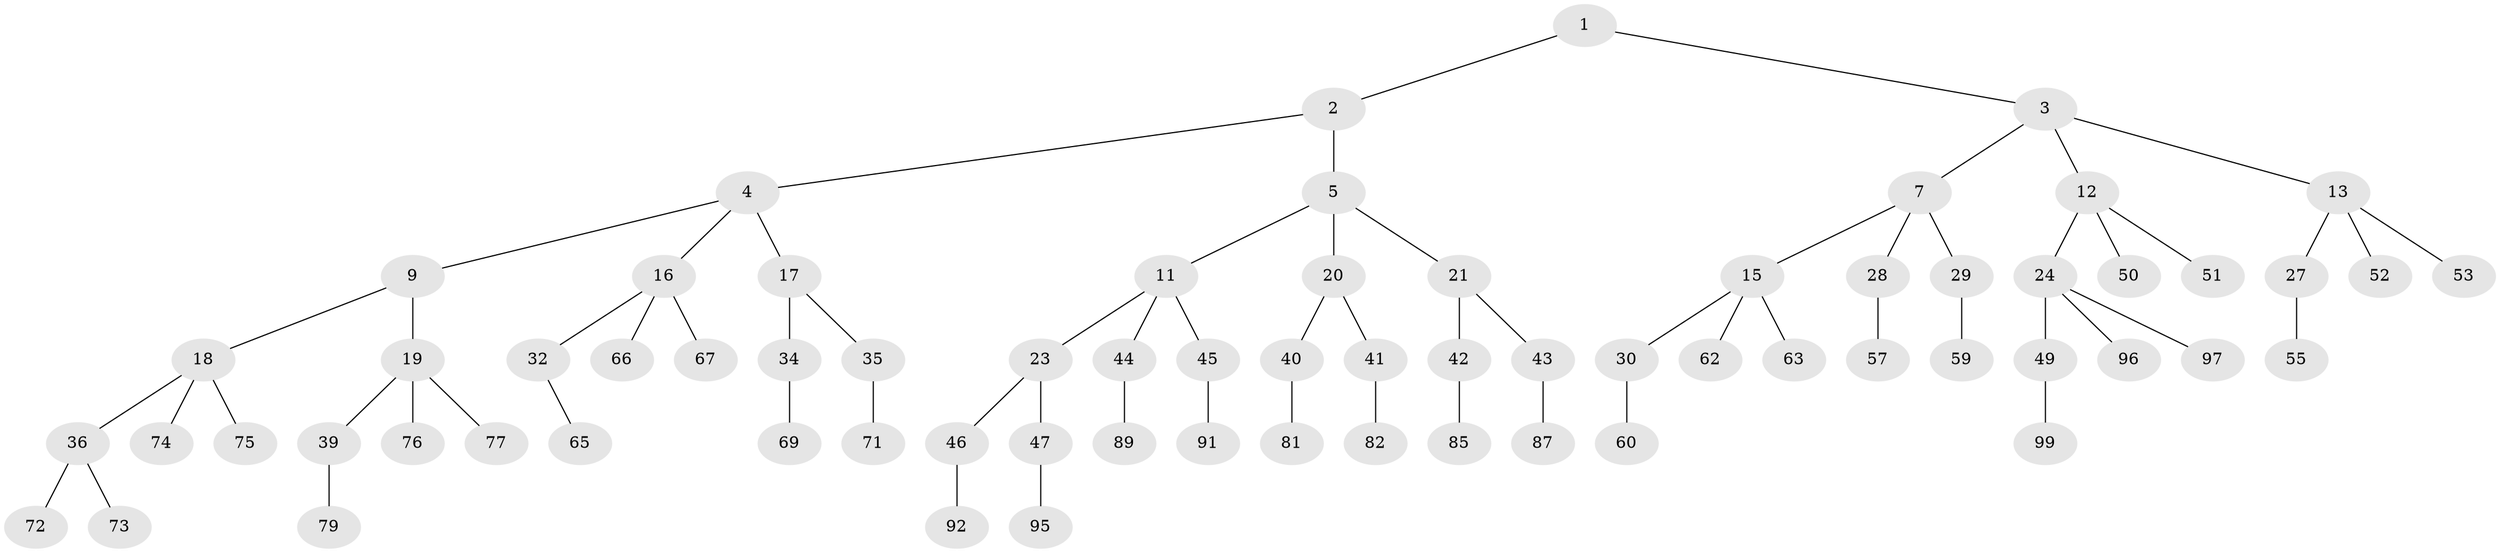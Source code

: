 // original degree distribution, {2: 0.02, 3: 0.48, 1: 0.5}
// Generated by graph-tools (version 1.1) at 2025/38/02/21/25 10:38:56]
// undirected, 70 vertices, 69 edges
graph export_dot {
graph [start="1"]
  node [color=gray90,style=filled];
  1;
  2 [latent=1];
  3 [latent=1,super="+6"];
  4 [latent=0.5,super="+8"];
  5 [latent=0.5,super="+10"];
  7 [latent=0.5,super="+14"];
  9 [latent=0.333333];
  11 [latent=0.333333,super="+22"];
  12 [latent=0.333333,super="+25"];
  13 [latent=0.333333,super="+26"];
  15 [latent=0.333333,super="+31"];
  16 [latent=0.25,super="+33"];
  17 [latent=0.25];
  18 [latent=0.25,super="+37"];
  19 [latent=0.25,super="+38"];
  20 [latent=0.25];
  21 [latent=0.25];
  23 [latent=0.25];
  24 [latent=0.25,super="+48"];
  27 [latent=0.25,super="+54"];
  28 [latent=0.25,super="+56"];
  29 [latent=0.25,super="+58"];
  30 [latent=0.25,super="+61"];
  32 [latent=0.2,super="+64"];
  34 [latent=0.2,super="+68"];
  35 [latent=0.2,super="+70"];
  36 [latent=0.2];
  39 [latent=0.2,super="+78"];
  40 [latent=0.2,super="+80"];
  41 [latent=0.2,super="+83"];
  42 [latent=0.2,super="+84"];
  43 [latent=0.2,super="+86"];
  44 [latent=0.2,super="+88"];
  45 [latent=0.2,super="+90"];
  46 [latent=0.2,super="+93"];
  47 [latent=0.2,super="+94"];
  49 [latent=0.2,super="+98"];
  50 [latent=0.2,super="+100"];
  51 [latent=0.2];
  52 [latent=0.2];
  53 [latent=0.2];
  55 [latent=0.2];
  57 [latent=0.2];
  59 [latent=0.2];
  60 [latent=0.2];
  62 [latent=0.2];
  63 [latent=0.2];
  65 [latent=0.166667];
  66 [latent=0.166667];
  67 [latent=0.166667];
  69 [latent=0.166667];
  71 [latent=0.166667];
  72 [latent=0.166667];
  73 [latent=0.166667];
  74 [latent=0.166667];
  75 [latent=0.166667];
  76 [latent=0.166667];
  77 [latent=0.166667];
  79 [latent=0.166667];
  81 [latent=0.166667];
  82 [latent=0.166667];
  85 [latent=0.166667];
  87 [latent=0.166667];
  89 [latent=0.166667];
  91 [latent=0.166667];
  92 [latent=0.166667];
  95 [latent=0.166667];
  96 [latent=0.166667];
  97 [latent=0.166667];
  99 [latent=0.166667];
  1 -- 2;
  1 -- 3;
  2 -- 4;
  2 -- 5;
  3 -- 7;
  3 -- 12;
  3 -- 13;
  4 -- 9;
  4 -- 16;
  4 -- 17;
  5 -- 11;
  5 -- 21;
  5 -- 20;
  7 -- 15;
  7 -- 28;
  7 -- 29;
  9 -- 18;
  9 -- 19;
  11 -- 23;
  11 -- 44;
  11 -- 45;
  12 -- 24;
  12 -- 50;
  12 -- 51;
  13 -- 27;
  13 -- 53;
  13 -- 52;
  15 -- 30;
  15 -- 63;
  15 -- 62;
  16 -- 32;
  16 -- 66;
  16 -- 67;
  17 -- 34;
  17 -- 35;
  18 -- 36;
  18 -- 75;
  18 -- 74;
  19 -- 39;
  19 -- 76;
  19 -- 77;
  20 -- 40;
  20 -- 41;
  21 -- 42;
  21 -- 43;
  23 -- 46;
  23 -- 47;
  24 -- 49;
  24 -- 97;
  24 -- 96;
  27 -- 55;
  28 -- 57;
  29 -- 59;
  30 -- 60;
  32 -- 65;
  34 -- 69;
  35 -- 71;
  36 -- 72;
  36 -- 73;
  39 -- 79;
  40 -- 81;
  41 -- 82;
  42 -- 85;
  43 -- 87;
  44 -- 89;
  45 -- 91;
  46 -- 92;
  47 -- 95;
  49 -- 99;
}
